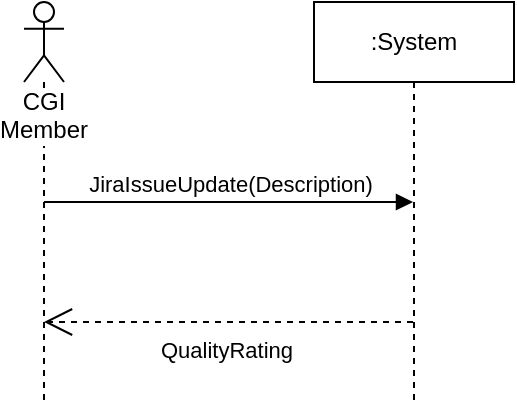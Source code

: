 <mxfile version="13.10.3" type="device"><diagram id="L9DDW8HdicnCtFZQnWmG" name="Page-1"><mxGraphModel dx="981" dy="526" grid="1" gridSize="10" guides="1" tooltips="1" connect="1" arrows="1" fold="1" page="1" pageScale="1" pageWidth="850" pageHeight="1100" math="0" shadow="0"><root><mxCell id="0"/><mxCell id="1" parent="0"/><mxCell id="O_MEGTcSG0JaQdHY_ph4-16" value="CGI Member" style="shape=umlLifeline;participant=umlActor;perimeter=lifelinePerimeter;whiteSpace=wrap;html=1;container=1;collapsible=0;recursiveResize=0;verticalAlign=top;spacingTop=36;outlineConnect=0;labelBackgroundColor=#ffffff;" vertex="1" parent="1"><mxGeometry x="40" y="30" width="20" height="200" as="geometry"/></mxCell><mxCell id="O_MEGTcSG0JaQdHY_ph4-17" value=":System" style="shape=umlLifeline;perimeter=lifelinePerimeter;whiteSpace=wrap;html=1;container=1;collapsible=0;recursiveResize=0;outlineConnect=0;labelBackgroundColor=#ffffff;" vertex="1" parent="1"><mxGeometry x="185" y="30" width="100" height="200" as="geometry"/></mxCell><mxCell id="O_MEGTcSG0JaQdHY_ph4-18" value="JiraIssueUpdate(Description)" style="html=1;verticalAlign=bottom;endArrow=block;" edge="1" parent="1" source="O_MEGTcSG0JaQdHY_ph4-16" target="O_MEGTcSG0JaQdHY_ph4-17"><mxGeometry width="80" relative="1" as="geometry"><mxPoint x="130" y="210" as="sourcePoint"/><mxPoint x="210" y="210" as="targetPoint"/><Array as="points"><mxPoint x="140" y="130"/></Array></mxGeometry></mxCell><mxCell id="O_MEGTcSG0JaQdHY_ph4-19" value="" style="endArrow=open;endFill=1;endSize=12;html=1;dashed=1;editable=1;fixDash=0;snapToPoint=0;bendable=1;movable=1;" edge="1" parent="1" source="O_MEGTcSG0JaQdHY_ph4-17" target="O_MEGTcSG0JaQdHY_ph4-16"><mxGeometry width="160" relative="1" as="geometry"><mxPoint x="90" y="210" as="sourcePoint"/><mxPoint x="250" y="210" as="targetPoint"/><Array as="points"><mxPoint x="210" y="190"/><mxPoint x="140" y="190"/></Array></mxGeometry></mxCell><mxCell id="O_MEGTcSG0JaQdHY_ph4-20" value="QualityRating" style="edgeLabel;html=1;align=center;verticalAlign=top;resizable=0;points=[];" vertex="1" connectable="0" parent="O_MEGTcSG0JaQdHY_ph4-19"><mxGeometry x="0.14" y="1" relative="1" as="geometry"><mxPoint x="11.02" as="offset"/></mxGeometry></mxCell></root></mxGraphModel></diagram></mxfile>
